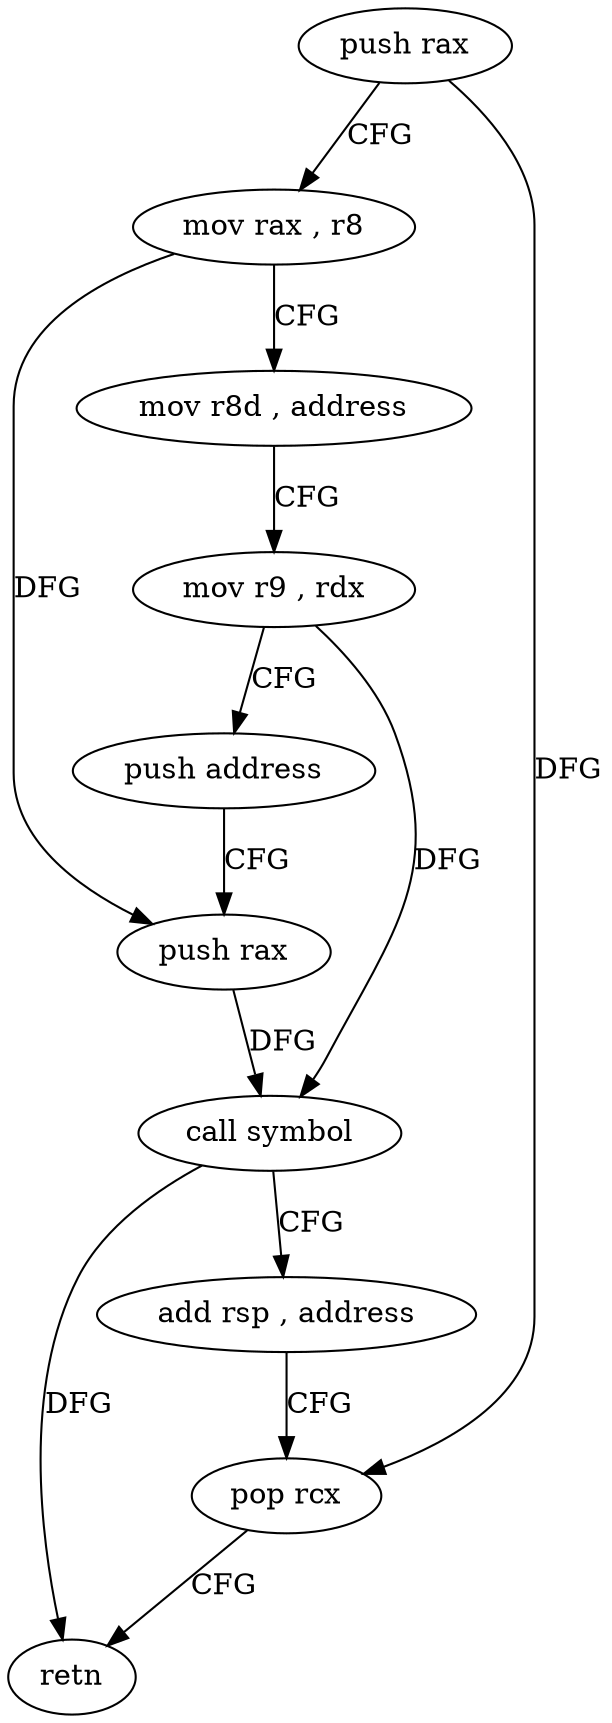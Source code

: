 digraph "func" {
"4220608" [label = "push rax" ]
"4220609" [label = "mov rax , r8" ]
"4220612" [label = "mov r8d , address" ]
"4220618" [label = "mov r9 , rdx" ]
"4220621" [label = "push address" ]
"4220623" [label = "push rax" ]
"4220624" [label = "call symbol" ]
"4220629" [label = "add rsp , address" ]
"4220633" [label = "pop rcx" ]
"4220634" [label = "retn" ]
"4220608" -> "4220609" [ label = "CFG" ]
"4220608" -> "4220633" [ label = "DFG" ]
"4220609" -> "4220612" [ label = "CFG" ]
"4220609" -> "4220623" [ label = "DFG" ]
"4220612" -> "4220618" [ label = "CFG" ]
"4220618" -> "4220621" [ label = "CFG" ]
"4220618" -> "4220624" [ label = "DFG" ]
"4220621" -> "4220623" [ label = "CFG" ]
"4220623" -> "4220624" [ label = "DFG" ]
"4220624" -> "4220629" [ label = "CFG" ]
"4220624" -> "4220634" [ label = "DFG" ]
"4220629" -> "4220633" [ label = "CFG" ]
"4220633" -> "4220634" [ label = "CFG" ]
}
